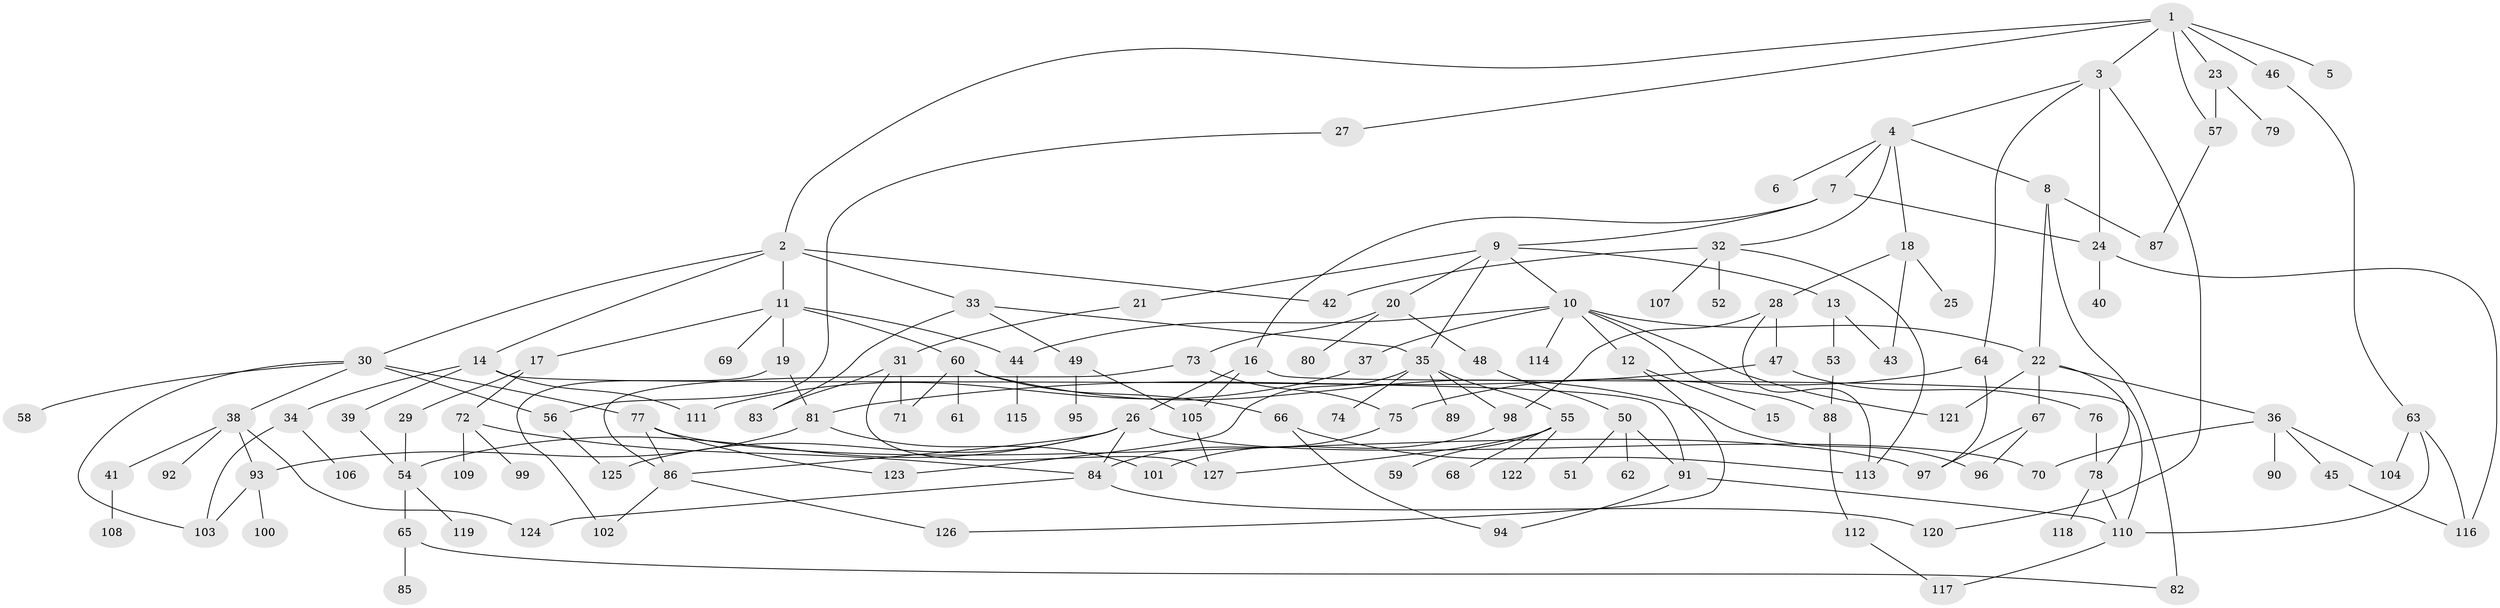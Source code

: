 // Generated by graph-tools (version 1.1) at 2025/49/03/09/25 03:49:22]
// undirected, 127 vertices, 179 edges
graph export_dot {
graph [start="1"]
  node [color=gray90,style=filled];
  1;
  2;
  3;
  4;
  5;
  6;
  7;
  8;
  9;
  10;
  11;
  12;
  13;
  14;
  15;
  16;
  17;
  18;
  19;
  20;
  21;
  22;
  23;
  24;
  25;
  26;
  27;
  28;
  29;
  30;
  31;
  32;
  33;
  34;
  35;
  36;
  37;
  38;
  39;
  40;
  41;
  42;
  43;
  44;
  45;
  46;
  47;
  48;
  49;
  50;
  51;
  52;
  53;
  54;
  55;
  56;
  57;
  58;
  59;
  60;
  61;
  62;
  63;
  64;
  65;
  66;
  67;
  68;
  69;
  70;
  71;
  72;
  73;
  74;
  75;
  76;
  77;
  78;
  79;
  80;
  81;
  82;
  83;
  84;
  85;
  86;
  87;
  88;
  89;
  90;
  91;
  92;
  93;
  94;
  95;
  96;
  97;
  98;
  99;
  100;
  101;
  102;
  103;
  104;
  105;
  106;
  107;
  108;
  109;
  110;
  111;
  112;
  113;
  114;
  115;
  116;
  117;
  118;
  119;
  120;
  121;
  122;
  123;
  124;
  125;
  126;
  127;
  1 -- 2;
  1 -- 3;
  1 -- 5;
  1 -- 23;
  1 -- 27;
  1 -- 46;
  1 -- 57;
  2 -- 11;
  2 -- 14;
  2 -- 30;
  2 -- 33;
  2 -- 42;
  3 -- 4;
  3 -- 24;
  3 -- 64;
  3 -- 120;
  4 -- 6;
  4 -- 7;
  4 -- 8;
  4 -- 18;
  4 -- 32;
  7 -- 9;
  7 -- 16;
  7 -- 24;
  8 -- 82;
  8 -- 87;
  8 -- 22;
  9 -- 10;
  9 -- 13;
  9 -- 20;
  9 -- 21;
  9 -- 35;
  10 -- 12;
  10 -- 22;
  10 -- 37;
  10 -- 114;
  10 -- 44;
  10 -- 121;
  10 -- 88;
  11 -- 17;
  11 -- 19;
  11 -- 44;
  11 -- 60;
  11 -- 69;
  12 -- 15;
  12 -- 126;
  13 -- 53;
  13 -- 43;
  14 -- 34;
  14 -- 39;
  14 -- 91;
  14 -- 111;
  16 -- 26;
  16 -- 105;
  16 -- 110;
  17 -- 29;
  17 -- 72;
  18 -- 25;
  18 -- 28;
  18 -- 43;
  19 -- 102;
  19 -- 81;
  20 -- 48;
  20 -- 73;
  20 -- 80;
  21 -- 31;
  22 -- 36;
  22 -- 67;
  22 -- 121;
  22 -- 78;
  23 -- 79;
  23 -- 57;
  24 -- 40;
  24 -- 116;
  26 -- 125;
  26 -- 86;
  26 -- 84;
  26 -- 54;
  26 -- 70;
  27 -- 56;
  28 -- 47;
  28 -- 113;
  28 -- 98;
  29 -- 54;
  30 -- 38;
  30 -- 56;
  30 -- 58;
  30 -- 77;
  30 -- 103;
  31 -- 83;
  31 -- 71;
  31 -- 127;
  32 -- 52;
  32 -- 107;
  32 -- 42;
  32 -- 113;
  33 -- 49;
  33 -- 35;
  33 -- 83;
  34 -- 106;
  34 -- 103;
  35 -- 55;
  35 -- 74;
  35 -- 89;
  35 -- 98;
  35 -- 123;
  36 -- 45;
  36 -- 70;
  36 -- 90;
  36 -- 104;
  37 -- 111;
  38 -- 41;
  38 -- 92;
  38 -- 93;
  38 -- 124;
  39 -- 54;
  41 -- 108;
  44 -- 115;
  45 -- 116;
  46 -- 63;
  47 -- 76;
  47 -- 81;
  48 -- 50;
  49 -- 95;
  49 -- 105;
  50 -- 51;
  50 -- 62;
  50 -- 91;
  53 -- 88;
  54 -- 65;
  54 -- 119;
  55 -- 59;
  55 -- 68;
  55 -- 122;
  55 -- 127;
  56 -- 125;
  57 -- 87;
  60 -- 61;
  60 -- 66;
  60 -- 71;
  60 -- 96;
  63 -- 110;
  63 -- 104;
  63 -- 116;
  64 -- 75;
  64 -- 97;
  65 -- 85;
  65 -- 82;
  66 -- 94;
  66 -- 113;
  67 -- 96;
  67 -- 97;
  72 -- 99;
  72 -- 109;
  72 -- 84;
  73 -- 75;
  73 -- 86;
  75 -- 84;
  76 -- 78;
  77 -- 86;
  77 -- 123;
  77 -- 97;
  78 -- 118;
  78 -- 110;
  81 -- 93;
  81 -- 101;
  84 -- 120;
  84 -- 124;
  86 -- 102;
  86 -- 126;
  88 -- 112;
  91 -- 94;
  91 -- 110;
  93 -- 100;
  93 -- 103;
  98 -- 101;
  105 -- 127;
  110 -- 117;
  112 -- 117;
}

